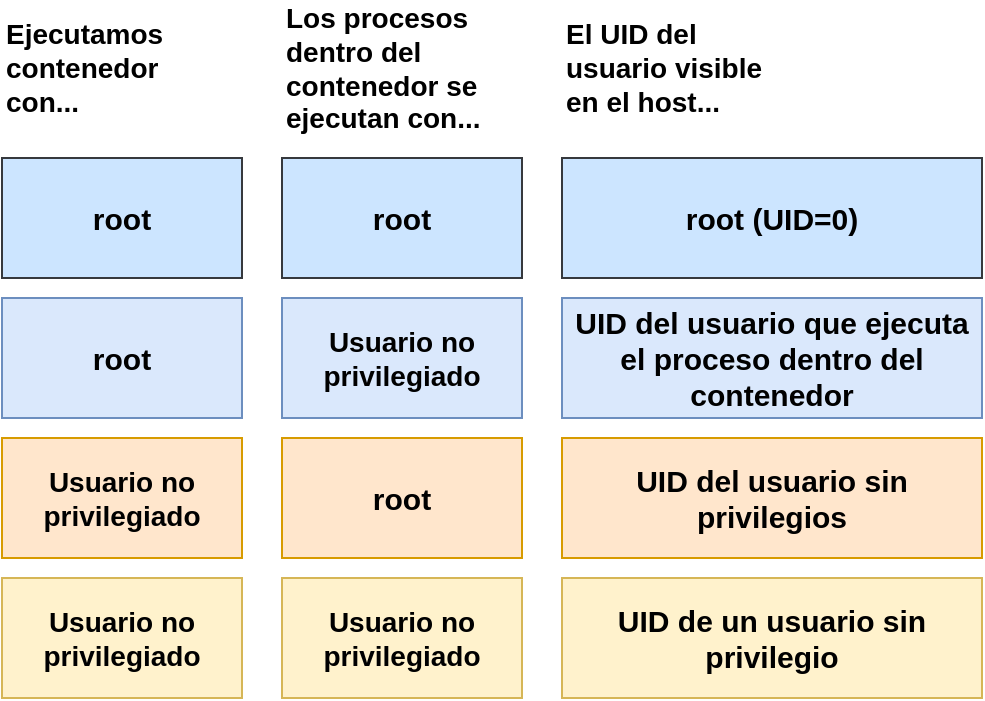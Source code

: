 <mxfile version="24.0.8" type="device">
  <diagram name="Página-1" id="T-ccIKmUGfybLykyubkR">
    <mxGraphModel dx="1434" dy="728" grid="1" gridSize="10" guides="1" tooltips="1" connect="1" arrows="1" fold="1" page="1" pageScale="1" pageWidth="1169" pageHeight="827" math="0" shadow="0">
      <root>
        <mxCell id="0" />
        <mxCell id="1" parent="0" />
        <mxCell id="n8GPavvwp4c2amqTbjbu-2" value="&lt;font style=&quot;font-size: 15px;&quot;&gt;&lt;b&gt;root&lt;/b&gt;&lt;/font&gt;" style="rounded=0;whiteSpace=wrap;html=1;fillColor=#cce5ff;strokeColor=#36393d;" vertex="1" parent="1">
          <mxGeometry x="140" y="200" width="120" height="60" as="geometry" />
        </mxCell>
        <mxCell id="n8GPavvwp4c2amqTbjbu-3" value="&lt;font style=&quot;font-size: 15px;&quot;&gt;&lt;b&gt;root&lt;/b&gt;&lt;/font&gt;" style="rounded=0;whiteSpace=wrap;html=1;fillColor=#cce5ff;strokeColor=#36393d;" vertex="1" parent="1">
          <mxGeometry x="280" y="200" width="120" height="60" as="geometry" />
        </mxCell>
        <mxCell id="n8GPavvwp4c2amqTbjbu-4" value="&lt;font style=&quot;font-size: 15px;&quot;&gt;&lt;b&gt;root (UID=0)&lt;br&gt;&lt;/b&gt;&lt;/font&gt;" style="rounded=0;whiteSpace=wrap;html=1;fillColor=#cce5ff;strokeColor=#36393d;" vertex="1" parent="1">
          <mxGeometry x="420" y="200" width="210" height="60" as="geometry" />
        </mxCell>
        <mxCell id="n8GPavvwp4c2amqTbjbu-10" value="&lt;font style=&quot;font-size: 15px;&quot;&gt;&lt;b&gt;root&lt;/b&gt;&lt;/font&gt;" style="rounded=0;whiteSpace=wrap;html=1;fillColor=#dae8fc;strokeColor=#6c8ebf;" vertex="1" parent="1">
          <mxGeometry x="140" y="270" width="120" height="60" as="geometry" />
        </mxCell>
        <mxCell id="n8GPavvwp4c2amqTbjbu-11" value="&lt;b style=&quot;font-size: 14px;&quot;&gt;Usuario no privilegiado&lt;br style=&quot;font-size: 14px;&quot;&gt;&lt;/b&gt;" style="rounded=0;whiteSpace=wrap;html=1;fillColor=#dae8fc;strokeColor=#6c8ebf;fontSize=14;" vertex="1" parent="1">
          <mxGeometry x="280" y="270" width="120" height="60" as="geometry" />
        </mxCell>
        <mxCell id="n8GPavvwp4c2amqTbjbu-12" value="&lt;font style=&quot;font-size: 15px;&quot;&gt;&lt;b&gt;UID del usuario que ejecuta el proceso dentro del contenedor&lt;br&gt;&lt;/b&gt;&lt;/font&gt;" style="rounded=0;whiteSpace=wrap;html=1;fillColor=#dae8fc;strokeColor=#6c8ebf;" vertex="1" parent="1">
          <mxGeometry x="420" y="270" width="210" height="60" as="geometry" />
        </mxCell>
        <mxCell id="n8GPavvwp4c2amqTbjbu-13" value="&lt;b style=&quot;font-size: 14px;&quot;&gt;Usuario no privilegiado&lt;br style=&quot;font-size: 14px;&quot;&gt;&lt;/b&gt;" style="rounded=0;whiteSpace=wrap;html=1;fillColor=#ffe6cc;strokeColor=#d79b00;fontSize=14;" vertex="1" parent="1">
          <mxGeometry x="140" y="340" width="120" height="60" as="geometry" />
        </mxCell>
        <mxCell id="n8GPavvwp4c2amqTbjbu-14" value="&lt;font style=&quot;font-size: 15px;&quot;&gt;&lt;b&gt;root&lt;/b&gt;&lt;/font&gt;" style="rounded=0;whiteSpace=wrap;html=1;fillColor=#ffe6cc;strokeColor=#d79b00;" vertex="1" parent="1">
          <mxGeometry x="280" y="340" width="120" height="60" as="geometry" />
        </mxCell>
        <mxCell id="n8GPavvwp4c2amqTbjbu-15" value="&lt;font style=&quot;font-size: 15px;&quot;&gt;&lt;b&gt;UID del usuario sin privilegios&lt;br&gt;&lt;/b&gt;&lt;/font&gt;" style="rounded=0;whiteSpace=wrap;html=1;fillColor=#ffe6cc;strokeColor=#d79b00;" vertex="1" parent="1">
          <mxGeometry x="420" y="340" width="210" height="60" as="geometry" />
        </mxCell>
        <mxCell id="n8GPavvwp4c2amqTbjbu-16" value="&lt;b style=&quot;font-size: 14px;&quot;&gt;Usuario no privilegiado&lt;/b&gt;" style="rounded=0;whiteSpace=wrap;html=1;fillColor=#fff2cc;strokeColor=#d6b656;fontSize=14;" vertex="1" parent="1">
          <mxGeometry x="140" y="410" width="120" height="60" as="geometry" />
        </mxCell>
        <mxCell id="n8GPavvwp4c2amqTbjbu-17" value="&lt;b style=&quot;font-size: 14px;&quot;&gt;Usuario no privilegiado&lt;br style=&quot;font-size: 14px;&quot;&gt;&lt;/b&gt;" style="rounded=0;whiteSpace=wrap;html=1;fillColor=#fff2cc;strokeColor=#d6b656;fontSize=14;" vertex="1" parent="1">
          <mxGeometry x="280" y="410" width="120" height="60" as="geometry" />
        </mxCell>
        <mxCell id="n8GPavvwp4c2amqTbjbu-18" value="&lt;font style=&quot;font-size: 15px;&quot;&gt;&lt;b&gt;UID de un usuario sin privilegio&lt;br&gt;&lt;/b&gt;&lt;/font&gt;" style="rounded=0;whiteSpace=wrap;html=1;fillColor=#fff2cc;strokeColor=#d6b656;" vertex="1" parent="1">
          <mxGeometry x="420" y="410" width="210" height="60" as="geometry" />
        </mxCell>
        <mxCell id="n8GPavvwp4c2amqTbjbu-19" value="&lt;font style=&quot;font-size: 14px;&quot;&gt;&lt;b&gt;Ejecutamos contenedor con...&lt;br&gt;&lt;/b&gt;&lt;/font&gt;" style="text;strokeColor=none;align=left;fillColor=none;html=1;verticalAlign=middle;whiteSpace=wrap;rounded=0;" vertex="1" parent="1">
          <mxGeometry x="140" y="140" width="60" height="30" as="geometry" />
        </mxCell>
        <mxCell id="n8GPavvwp4c2amqTbjbu-20" value="&lt;b style=&quot;font-size: 14px;&quot;&gt;Los procesos dentro del contenedor se ejecutan con...&lt;br style=&quot;font-size: 14px;&quot;&gt;&lt;/b&gt;" style="text;strokeColor=none;align=left;fillColor=none;html=1;verticalAlign=middle;whiteSpace=wrap;rounded=0;fontSize=14;" vertex="1" parent="1">
          <mxGeometry x="280" y="140" width="120" height="30" as="geometry" />
        </mxCell>
        <mxCell id="n8GPavvwp4c2amqTbjbu-21" value="&lt;b&gt;El UID del usuario visible en el host...&lt;br&gt;&lt;/b&gt;" style="text;strokeColor=none;align=left;fillColor=none;html=1;verticalAlign=middle;whiteSpace=wrap;rounded=0;fontSize=14;" vertex="1" parent="1">
          <mxGeometry x="420" y="140" width="120" height="30" as="geometry" />
        </mxCell>
      </root>
    </mxGraphModel>
  </diagram>
</mxfile>
